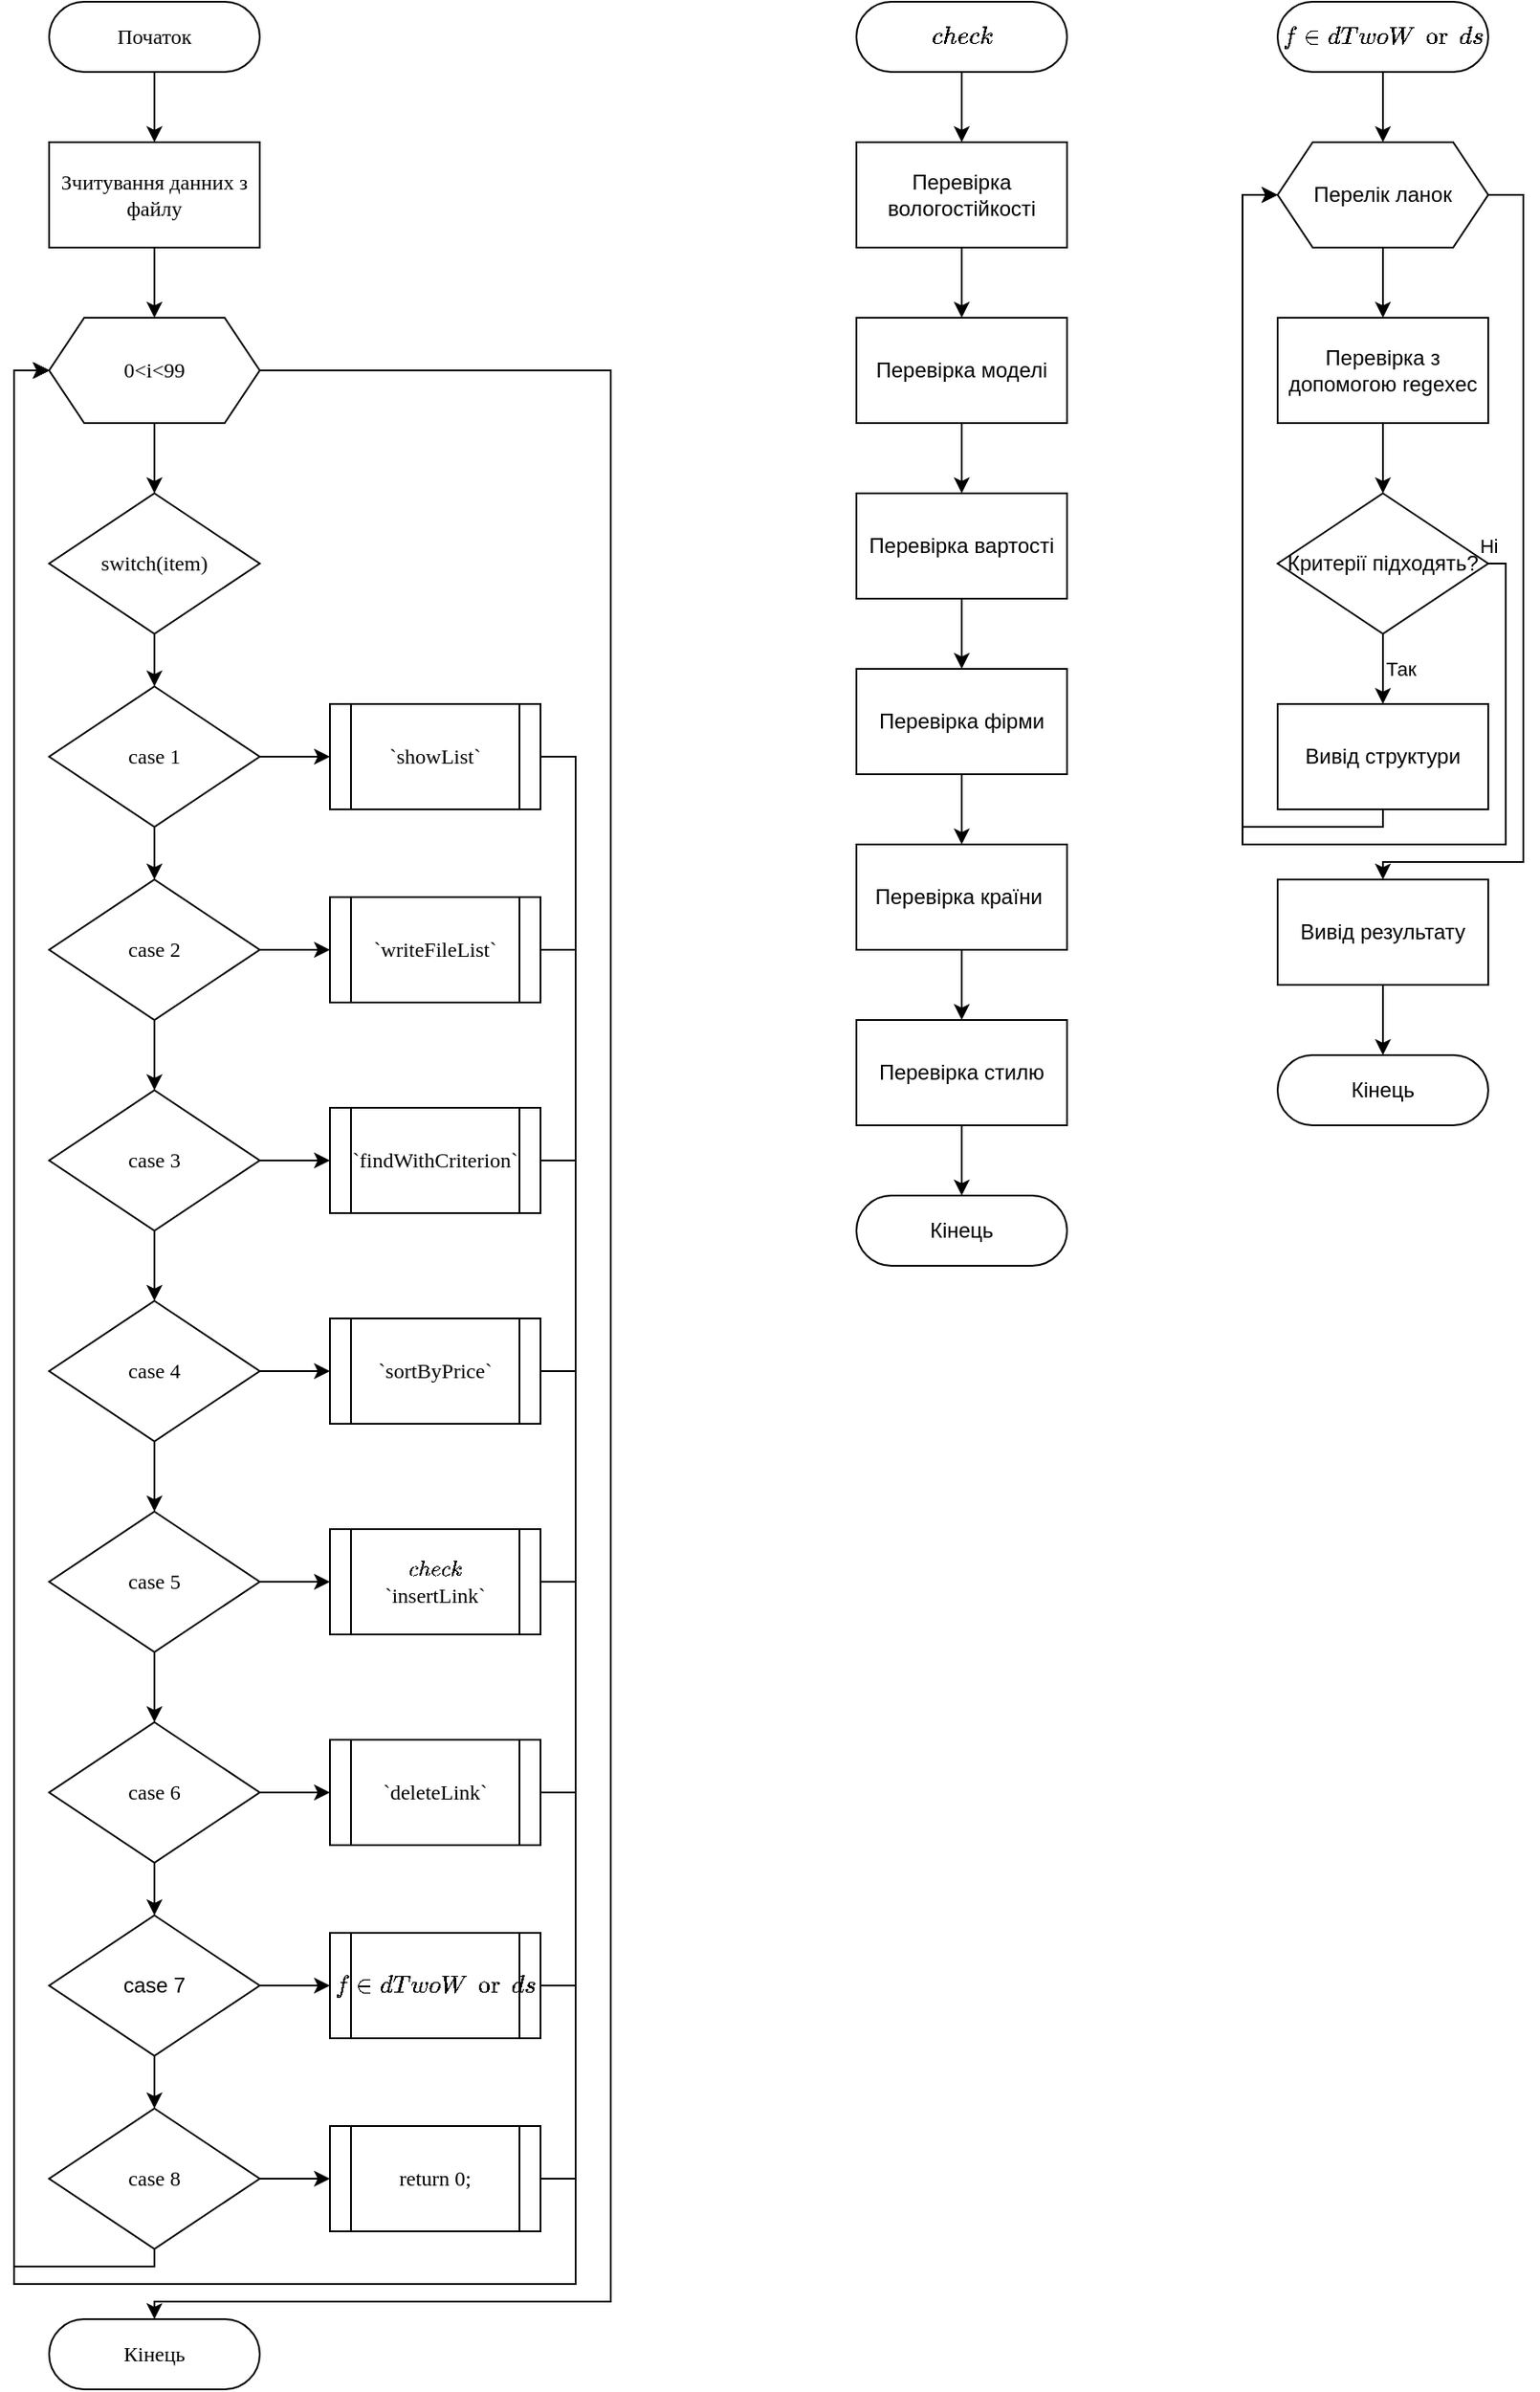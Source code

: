 <mxfile version="14.4.3" type="device"><diagram id="C5RBs43oDa-KdzZeNtuy" name="Page-1"><mxGraphModel dx="541" dy="1004" grid="1" gridSize="10" guides="1" tooltips="1" connect="1" arrows="1" fold="1" page="1" pageScale="1" pageWidth="827" pageHeight="1169" math="0" shadow="0"><root><mxCell id="WIyWlLk6GJQsqaUBKTNV-0"/><mxCell id="WIyWlLk6GJQsqaUBKTNV-1" parent="WIyWlLk6GJQsqaUBKTNV-0"/><mxCell id="tqLFHj8vw-Yl2E_FXZUq-0" value="" style="edgeStyle=orthogonalEdgeStyle;rounded=0;orthogonalLoop=1;jettySize=auto;html=1;fontFamily=Times New Roman;fontSize=12;labelBackgroundColor=#ffffff;" edge="1" source="tqLFHj8vw-Yl2E_FXZUq-1" target="tqLFHj8vw-Yl2E_FXZUq-5" parent="WIyWlLk6GJQsqaUBKTNV-1"><mxGeometry relative="1" as="geometry"/></mxCell><mxCell id="tqLFHj8vw-Yl2E_FXZUq-1" value="Початок" style="rounded=1;whiteSpace=wrap;html=1;arcSize=50;fontFamily=Times New Roman;fontSize=12;labelBackgroundColor=#ffffff;" vertex="1" parent="WIyWlLk6GJQsqaUBKTNV-1"><mxGeometry x="60" y="40" width="120" height="40" as="geometry"/></mxCell><mxCell id="tqLFHj8vw-Yl2E_FXZUq-2" value="" style="edgeStyle=orthogonalEdgeStyle;rounded=0;orthogonalLoop=1;jettySize=auto;html=1;fontFamily=Times New Roman;fontSize=12;labelBackgroundColor=#ffffff;" edge="1" source="tqLFHj8vw-Yl2E_FXZUq-3" target="tqLFHj8vw-Yl2E_FXZUq-8" parent="WIyWlLk6GJQsqaUBKTNV-1"><mxGeometry relative="1" as="geometry"/></mxCell><mxCell id="tqLFHj8vw-Yl2E_FXZUq-3" value="switch(item)" style="rhombus;whiteSpace=wrap;html=1;fontFamily=Times New Roman;fontSize=12;labelBackgroundColor=#ffffff;" vertex="1" parent="WIyWlLk6GJQsqaUBKTNV-1"><mxGeometry x="60" y="320" width="120" height="80" as="geometry"/></mxCell><mxCell id="tqLFHj8vw-Yl2E_FXZUq-4" value="" style="edgeStyle=orthogonalEdgeStyle;rounded=0;orthogonalLoop=1;jettySize=auto;html=1;fontFamily=Times New Roman;fontSize=12;labelBackgroundColor=#ffffff;" edge="1" source="tqLFHj8vw-Yl2E_FXZUq-5" target="tqLFHj8vw-Yl2E_FXZUq-30" parent="WIyWlLk6GJQsqaUBKTNV-1"><mxGeometry relative="1" as="geometry"/></mxCell><mxCell id="tqLFHj8vw-Yl2E_FXZUq-5" value="Зчитування данних з файлу" style="rounded=0;whiteSpace=wrap;html=1;fontFamily=Times New Roman;fontSize=12;labelBackgroundColor=#ffffff;" vertex="1" parent="WIyWlLk6GJQsqaUBKTNV-1"><mxGeometry x="60" y="120" width="120" height="60" as="geometry"/></mxCell><mxCell id="tqLFHj8vw-Yl2E_FXZUq-6" value="" style="edgeStyle=orthogonalEdgeStyle;rounded=0;orthogonalLoop=1;jettySize=auto;html=1;fontFamily=Times New Roman;fontSize=12;labelBackgroundColor=#ffffff;" edge="1" source="tqLFHj8vw-Yl2E_FXZUq-8" target="tqLFHj8vw-Yl2E_FXZUq-32" parent="WIyWlLk6GJQsqaUBKTNV-1"><mxGeometry relative="1" as="geometry"/></mxCell><mxCell id="tqLFHj8vw-Yl2E_FXZUq-7" value="" style="edgeStyle=orthogonalEdgeStyle;rounded=0;orthogonalLoop=1;jettySize=auto;html=1;fontFamily=Times New Roman;fontSize=12;labelBackgroundColor=#ffffff;" edge="1" source="tqLFHj8vw-Yl2E_FXZUq-8" target="tqLFHj8vw-Yl2E_FXZUq-11" parent="WIyWlLk6GJQsqaUBKTNV-1"><mxGeometry relative="1" as="geometry"/></mxCell><mxCell id="tqLFHj8vw-Yl2E_FXZUq-8" value="case 1" style="rhombus;whiteSpace=wrap;html=1;fontFamily=Times New Roman;fontSize=12;labelBackgroundColor=#ffffff;" vertex="1" parent="WIyWlLk6GJQsqaUBKTNV-1"><mxGeometry x="60" y="430" width="120" height="80" as="geometry"/></mxCell><mxCell id="tqLFHj8vw-Yl2E_FXZUq-9" value="" style="edgeStyle=orthogonalEdgeStyle;rounded=0;orthogonalLoop=1;jettySize=auto;html=1;fontFamily=Times New Roman;fontSize=12;labelBackgroundColor=#ffffff;" edge="1" source="tqLFHj8vw-Yl2E_FXZUq-11" target="tqLFHj8vw-Yl2E_FXZUq-34" parent="WIyWlLk6GJQsqaUBKTNV-1"><mxGeometry relative="1" as="geometry"/></mxCell><mxCell id="tqLFHj8vw-Yl2E_FXZUq-10" value="" style="edgeStyle=orthogonalEdgeStyle;rounded=0;orthogonalLoop=1;jettySize=auto;html=1;fontFamily=Times New Roman;fontSize=12;labelBackgroundColor=#ffffff;" edge="1" source="tqLFHj8vw-Yl2E_FXZUq-11" target="tqLFHj8vw-Yl2E_FXZUq-14" parent="WIyWlLk6GJQsqaUBKTNV-1"><mxGeometry relative="1" as="geometry"/></mxCell><mxCell id="tqLFHj8vw-Yl2E_FXZUq-11" value="&lt;span style=&quot;font-size: 12px; font-style: normal; font-weight: 400; letter-spacing: normal; text-align: center; text-indent: 0px; text-transform: none; word-spacing: 0px; display: inline; float: none;&quot;&gt;case 2&lt;/span&gt;" style="rhombus;whiteSpace=wrap;html=1;fontFamily=Times New Roman;fontSize=12;labelBackgroundColor=#ffffff;" vertex="1" parent="WIyWlLk6GJQsqaUBKTNV-1"><mxGeometry x="60" y="540" width="120" height="80" as="geometry"/></mxCell><mxCell id="tqLFHj8vw-Yl2E_FXZUq-12" value="" style="edgeStyle=orthogonalEdgeStyle;rounded=0;orthogonalLoop=1;jettySize=auto;html=1;fontFamily=Times New Roman;fontSize=12;labelBackgroundColor=#ffffff;" edge="1" source="tqLFHj8vw-Yl2E_FXZUq-14" target="tqLFHj8vw-Yl2E_FXZUq-36" parent="WIyWlLk6GJQsqaUBKTNV-1"><mxGeometry relative="1" as="geometry"/></mxCell><mxCell id="tqLFHj8vw-Yl2E_FXZUq-13" value="" style="edgeStyle=orthogonalEdgeStyle;rounded=0;orthogonalLoop=1;jettySize=auto;html=1;fontFamily=Times New Roman;fontSize=12;labelBackgroundColor=#ffffff;" edge="1" source="tqLFHj8vw-Yl2E_FXZUq-14" target="tqLFHj8vw-Yl2E_FXZUq-17" parent="WIyWlLk6GJQsqaUBKTNV-1"><mxGeometry relative="1" as="geometry"/></mxCell><mxCell id="tqLFHj8vw-Yl2E_FXZUq-14" value="&lt;span style=&quot;font-size: 12px; font-style: normal; font-weight: 400; letter-spacing: normal; text-align: center; text-indent: 0px; text-transform: none; word-spacing: 0px; display: inline; float: none;&quot;&gt;case 3&lt;/span&gt;" style="rhombus;whiteSpace=wrap;html=1;fontFamily=Times New Roman;fontSize=12;labelBackgroundColor=#ffffff;" vertex="1" parent="WIyWlLk6GJQsqaUBKTNV-1"><mxGeometry x="60" y="660" width="120" height="80" as="geometry"/></mxCell><mxCell id="tqLFHj8vw-Yl2E_FXZUq-15" value="" style="edgeStyle=orthogonalEdgeStyle;rounded=0;orthogonalLoop=1;jettySize=auto;html=1;fontFamily=Times New Roman;fontSize=12;labelBackgroundColor=#ffffff;" edge="1" source="tqLFHj8vw-Yl2E_FXZUq-17" target="tqLFHj8vw-Yl2E_FXZUq-38" parent="WIyWlLk6GJQsqaUBKTNV-1"><mxGeometry relative="1" as="geometry"/></mxCell><mxCell id="tqLFHj8vw-Yl2E_FXZUq-16" value="" style="edgeStyle=orthogonalEdgeStyle;rounded=0;orthogonalLoop=1;jettySize=auto;html=1;fontFamily=Times New Roman;fontSize=12;labelBackgroundColor=#ffffff;" edge="1" source="tqLFHj8vw-Yl2E_FXZUq-17" target="tqLFHj8vw-Yl2E_FXZUq-20" parent="WIyWlLk6GJQsqaUBKTNV-1"><mxGeometry relative="1" as="geometry"/></mxCell><mxCell id="tqLFHj8vw-Yl2E_FXZUq-17" value="case 4" style="rhombus;whiteSpace=wrap;html=1;fontFamily=Times New Roman;fontSize=12;labelBackgroundColor=#ffffff;" vertex="1" parent="WIyWlLk6GJQsqaUBKTNV-1"><mxGeometry x="60" y="780" width="120" height="80" as="geometry"/></mxCell><mxCell id="tqLFHj8vw-Yl2E_FXZUq-18" value="" style="edgeStyle=orthogonalEdgeStyle;rounded=0;orthogonalLoop=1;jettySize=auto;html=1;fontFamily=Times New Roman;fontSize=12;labelBackgroundColor=#ffffff;" edge="1" source="tqLFHj8vw-Yl2E_FXZUq-20" target="tqLFHj8vw-Yl2E_FXZUq-40" parent="WIyWlLk6GJQsqaUBKTNV-1"><mxGeometry relative="1" as="geometry"/></mxCell><mxCell id="tqLFHj8vw-Yl2E_FXZUq-19" value="" style="edgeStyle=orthogonalEdgeStyle;rounded=0;orthogonalLoop=1;jettySize=auto;html=1;fontFamily=Times New Roman;fontSize=12;labelBackgroundColor=#ffffff;" edge="1" source="tqLFHj8vw-Yl2E_FXZUq-20" target="tqLFHj8vw-Yl2E_FXZUq-23" parent="WIyWlLk6GJQsqaUBKTNV-1"><mxGeometry relative="1" as="geometry"/></mxCell><mxCell id="tqLFHj8vw-Yl2E_FXZUq-20" value="case 5" style="rhombus;whiteSpace=wrap;html=1;fontFamily=Times New Roman;fontSize=12;labelBackgroundColor=#ffffff;" vertex="1" parent="WIyWlLk6GJQsqaUBKTNV-1"><mxGeometry x="60" y="900" width="120" height="80" as="geometry"/></mxCell><mxCell id="tqLFHj8vw-Yl2E_FXZUq-21" value="" style="edgeStyle=orthogonalEdgeStyle;rounded=0;orthogonalLoop=1;jettySize=auto;html=1;fontFamily=Times New Roman;fontSize=12;labelBackgroundColor=#ffffff;" edge="1" source="tqLFHj8vw-Yl2E_FXZUq-23" target="tqLFHj8vw-Yl2E_FXZUq-42" parent="WIyWlLk6GJQsqaUBKTNV-1"><mxGeometry relative="1" as="geometry"/></mxCell><mxCell id="tqLFHj8vw-Yl2E_FXZUq-46" value="" style="edgeStyle=orthogonalEdgeStyle;rounded=0;orthogonalLoop=1;jettySize=auto;html=1;" edge="1" parent="WIyWlLk6GJQsqaUBKTNV-1" source="tqLFHj8vw-Yl2E_FXZUq-23" target="tqLFHj8vw-Yl2E_FXZUq-45"><mxGeometry relative="1" as="geometry"/></mxCell><mxCell id="tqLFHj8vw-Yl2E_FXZUq-23" value="case 6" style="rhombus;whiteSpace=wrap;html=1;fontFamily=Times New Roman;fontSize=12;labelBackgroundColor=#ffffff;" vertex="1" parent="WIyWlLk6GJQsqaUBKTNV-1"><mxGeometry x="60" y="1020" width="120" height="80" as="geometry"/></mxCell><mxCell id="tqLFHj8vw-Yl2E_FXZUq-24" value="" style="edgeStyle=orthogonalEdgeStyle;rounded=0;orthogonalLoop=1;jettySize=auto;html=1;fontFamily=Times New Roman;fontSize=12;labelBackgroundColor=#ffffff;" edge="1" source="tqLFHj8vw-Yl2E_FXZUq-26" target="tqLFHj8vw-Yl2E_FXZUq-44" parent="WIyWlLk6GJQsqaUBKTNV-1"><mxGeometry relative="1" as="geometry"/></mxCell><mxCell id="tqLFHj8vw-Yl2E_FXZUq-25" style="edgeStyle=orthogonalEdgeStyle;rounded=0;orthogonalLoop=1;jettySize=auto;html=1;exitX=0.5;exitY=1;exitDx=0;exitDy=0;entryX=0;entryY=0.5;entryDx=0;entryDy=0;fontFamily=Times New Roman;fontSize=12;labelBackgroundColor=#ffffff;" edge="1" source="tqLFHj8vw-Yl2E_FXZUq-26" target="tqLFHj8vw-Yl2E_FXZUq-30" parent="WIyWlLk6GJQsqaUBKTNV-1"><mxGeometry relative="1" as="geometry"><Array as="points"><mxPoint x="120" y="1330"/><mxPoint x="40" y="1330"/><mxPoint x="40" y="250"/></Array></mxGeometry></mxCell><mxCell id="tqLFHj8vw-Yl2E_FXZUq-26" value="case 8" style="rhombus;whiteSpace=wrap;html=1;fontFamily=Times New Roman;fontSize=12;labelBackgroundColor=#ffffff;" vertex="1" parent="WIyWlLk6GJQsqaUBKTNV-1"><mxGeometry x="60" y="1240" width="120" height="80" as="geometry"/></mxCell><mxCell id="tqLFHj8vw-Yl2E_FXZUq-27" value="Кінець" style="rounded=1;whiteSpace=wrap;html=1;arcSize=50;fontFamily=Times New Roman;fontSize=12;labelBackgroundColor=#ffffff;" vertex="1" parent="WIyWlLk6GJQsqaUBKTNV-1"><mxGeometry x="60" y="1360" width="120" height="40" as="geometry"/></mxCell><mxCell id="tqLFHj8vw-Yl2E_FXZUq-28" value="" style="edgeStyle=orthogonalEdgeStyle;rounded=0;orthogonalLoop=1;jettySize=auto;html=1;fontFamily=Times New Roman;fontSize=12;labelBackgroundColor=#ffffff;" edge="1" source="tqLFHj8vw-Yl2E_FXZUq-30" target="tqLFHj8vw-Yl2E_FXZUq-3" parent="WIyWlLk6GJQsqaUBKTNV-1"><mxGeometry relative="1" as="geometry"/></mxCell><mxCell id="tqLFHj8vw-Yl2E_FXZUq-29" style="edgeStyle=orthogonalEdgeStyle;rounded=0;orthogonalLoop=1;jettySize=auto;html=1;exitX=1;exitY=0.5;exitDx=0;exitDy=0;fontFamily=Times New Roman;fontSize=12;labelBackgroundColor=#ffffff;" edge="1" source="tqLFHj8vw-Yl2E_FXZUq-30" target="tqLFHj8vw-Yl2E_FXZUq-27" parent="WIyWlLk6GJQsqaUBKTNV-1"><mxGeometry relative="1" as="geometry"><Array as="points"><mxPoint x="380" y="250"/><mxPoint x="380" y="1350"/><mxPoint x="120" y="1350"/></Array></mxGeometry></mxCell><mxCell id="tqLFHj8vw-Yl2E_FXZUq-30" value="0&amp;lt;i&amp;lt;99" style="shape=hexagon;perimeter=hexagonPerimeter2;whiteSpace=wrap;html=1;fixedSize=1;fontFamily=Times New Roman;fontSize=12;labelBackgroundColor=#ffffff;" vertex="1" parent="WIyWlLk6GJQsqaUBKTNV-1"><mxGeometry x="60" y="220" width="120" height="60" as="geometry"/></mxCell><mxCell id="tqLFHj8vw-Yl2E_FXZUq-31" style="edgeStyle=orthogonalEdgeStyle;rounded=0;orthogonalLoop=1;jettySize=auto;html=1;entryX=0;entryY=0.5;entryDx=0;entryDy=0;fontFamily=Times New Roman;fontSize=12;labelBackgroundColor=#ffffff;" edge="1" source="tqLFHj8vw-Yl2E_FXZUq-32" target="tqLFHj8vw-Yl2E_FXZUq-30" parent="WIyWlLk6GJQsqaUBKTNV-1"><mxGeometry relative="1" as="geometry"><Array as="points"><mxPoint x="360" y="470"/><mxPoint x="360" y="1340"/><mxPoint x="40" y="1340"/><mxPoint x="40" y="250"/></Array></mxGeometry></mxCell><mxCell id="tqLFHj8vw-Yl2E_FXZUq-32" value="`&lt;span style=&quot;font-size: 12px;&quot;&gt;showList&lt;/span&gt;`" style="shape=process;whiteSpace=wrap;html=1;backgroundOutline=1;fontFamily=Times New Roman;fontSize=12;labelBackgroundColor=#ffffff;" vertex="1" parent="WIyWlLk6GJQsqaUBKTNV-1"><mxGeometry x="220" y="440" width="120" height="60" as="geometry"/></mxCell><mxCell id="tqLFHj8vw-Yl2E_FXZUq-33" style="edgeStyle=orthogonalEdgeStyle;rounded=0;orthogonalLoop=1;jettySize=auto;html=1;fontFamily=Times New Roman;fontSize=12;labelBackgroundColor=#ffffff;" edge="1" source="tqLFHj8vw-Yl2E_FXZUq-34" parent="WIyWlLk6GJQsqaUBKTNV-1"><mxGeometry relative="1" as="geometry"><mxPoint x="60" y="250" as="targetPoint"/><Array as="points"><mxPoint x="360" y="580"/><mxPoint x="360" y="1340"/><mxPoint x="40" y="1340"/><mxPoint x="40" y="250"/></Array></mxGeometry></mxCell><mxCell id="tqLFHj8vw-Yl2E_FXZUq-34" value="`&lt;span style=&quot;font-size: 12px;&quot;&gt;writeFileList&lt;/span&gt;`" style="shape=process;whiteSpace=wrap;html=1;backgroundOutline=1;fontFamily=Times New Roman;fontSize=12;labelBackgroundColor=#ffffff;" vertex="1" parent="WIyWlLk6GJQsqaUBKTNV-1"><mxGeometry x="220" y="550" width="120" height="60" as="geometry"/></mxCell><mxCell id="tqLFHj8vw-Yl2E_FXZUq-35" style="edgeStyle=orthogonalEdgeStyle;rounded=0;orthogonalLoop=1;jettySize=auto;html=1;exitX=1;exitY=0.5;exitDx=0;exitDy=0;fontFamily=Times New Roman;fontSize=12;labelBackgroundColor=#ffffff;" edge="1" source="tqLFHj8vw-Yl2E_FXZUq-36" parent="WIyWlLk6GJQsqaUBKTNV-1"><mxGeometry relative="1" as="geometry"><mxPoint x="60" y="250" as="targetPoint"/><Array as="points"><mxPoint x="360" y="700"/><mxPoint x="360" y="1340"/><mxPoint x="40" y="1340"/><mxPoint x="40" y="250"/></Array></mxGeometry></mxCell><mxCell id="tqLFHj8vw-Yl2E_FXZUq-36" value="`&lt;span style=&quot;font-size: 12px;&quot;&gt;findWithCriterion&lt;/span&gt;`" style="shape=process;whiteSpace=wrap;html=1;backgroundOutline=1;fontFamily=Times New Roman;fontSize=12;labelBackgroundColor=#ffffff;" vertex="1" parent="WIyWlLk6GJQsqaUBKTNV-1"><mxGeometry x="220" y="670" width="120" height="60" as="geometry"/></mxCell><mxCell id="tqLFHj8vw-Yl2E_FXZUq-37" style="edgeStyle=orthogonalEdgeStyle;rounded=0;orthogonalLoop=1;jettySize=auto;html=1;exitX=1;exitY=0.5;exitDx=0;exitDy=0;entryX=0;entryY=0.5;entryDx=0;entryDy=0;fontFamily=Times New Roman;fontSize=12;labelBackgroundColor=#ffffff;" edge="1" source="tqLFHj8vw-Yl2E_FXZUq-38" target="tqLFHj8vw-Yl2E_FXZUq-30" parent="WIyWlLk6GJQsqaUBKTNV-1"><mxGeometry relative="1" as="geometry"><Array as="points"><mxPoint x="360" y="820"/><mxPoint x="360" y="1340"/><mxPoint x="40" y="1340"/><mxPoint x="40" y="250"/></Array></mxGeometry></mxCell><mxCell id="tqLFHj8vw-Yl2E_FXZUq-38" value="`&lt;span style=&quot;font-size: 12px;&quot;&gt;sortByPrice&lt;/span&gt;`" style="shape=process;whiteSpace=wrap;html=1;backgroundOutline=1;fontFamily=Times New Roman;fontSize=12;labelBackgroundColor=#ffffff;" vertex="1" parent="WIyWlLk6GJQsqaUBKTNV-1"><mxGeometry x="220" y="790" width="120" height="60" as="geometry"/></mxCell><mxCell id="tqLFHj8vw-Yl2E_FXZUq-39" style="edgeStyle=orthogonalEdgeStyle;rounded=0;orthogonalLoop=1;jettySize=auto;html=1;exitX=1;exitY=0.5;exitDx=0;exitDy=0;fontFamily=Times New Roman;fontSize=12;labelBackgroundColor=#ffffff;" edge="1" source="tqLFHj8vw-Yl2E_FXZUq-40" parent="WIyWlLk6GJQsqaUBKTNV-1"><mxGeometry relative="1" as="geometry"><mxPoint x="60" y="250" as="targetPoint"/><Array as="points"><mxPoint x="360" y="940"/><mxPoint x="360" y="1340"/><mxPoint x="40" y="1340"/><mxPoint x="40" y="250"/></Array></mxGeometry></mxCell><mxCell id="tqLFHj8vw-Yl2E_FXZUq-40" value="`check`&lt;br&gt;`&lt;span style=&quot;font-size: 12px&quot;&gt;insertLink&lt;/span&gt;`" style="shape=process;whiteSpace=wrap;html=1;backgroundOutline=1;fontFamily=Times New Roman;fontSize=12;labelBackgroundColor=#ffffff;" vertex="1" parent="WIyWlLk6GJQsqaUBKTNV-1"><mxGeometry x="220" y="910" width="120" height="60" as="geometry"/></mxCell><mxCell id="tqLFHj8vw-Yl2E_FXZUq-41" style="edgeStyle=orthogonalEdgeStyle;rounded=0;orthogonalLoop=1;jettySize=auto;html=1;exitX=1;exitY=0.5;exitDx=0;exitDy=0;fontFamily=Times New Roman;fontSize=12;labelBackgroundColor=#ffffff;" edge="1" source="tqLFHj8vw-Yl2E_FXZUq-42" parent="WIyWlLk6GJQsqaUBKTNV-1"><mxGeometry relative="1" as="geometry"><mxPoint x="60" y="250" as="targetPoint"/><Array as="points"><mxPoint x="360" y="1060"/><mxPoint x="360" y="1340"/><mxPoint x="40" y="1340"/><mxPoint x="40" y="250"/></Array></mxGeometry></mxCell><mxCell id="tqLFHj8vw-Yl2E_FXZUq-42" value="`&lt;span style=&quot;font-size: 12px;&quot;&gt;deleteLink&lt;/span&gt;`" style="shape=process;whiteSpace=wrap;html=1;backgroundOutline=1;fontFamily=Times New Roman;fontSize=12;labelBackgroundColor=#ffffff;" vertex="1" parent="WIyWlLk6GJQsqaUBKTNV-1"><mxGeometry x="220" y="1030" width="120" height="60" as="geometry"/></mxCell><mxCell id="tqLFHj8vw-Yl2E_FXZUq-43" style="edgeStyle=orthogonalEdgeStyle;rounded=0;orthogonalLoop=1;jettySize=auto;html=1;exitX=1;exitY=0.5;exitDx=0;exitDy=0;fontFamily=Times New Roman;fontSize=12;labelBackgroundColor=#ffffff;" edge="1" source="tqLFHj8vw-Yl2E_FXZUq-44" parent="WIyWlLk6GJQsqaUBKTNV-1"><mxGeometry relative="1" as="geometry"><mxPoint x="60" y="250" as="targetPoint"/><Array as="points"><mxPoint x="360" y="1280"/><mxPoint x="360" y="1340"/><mxPoint x="40" y="1340"/><mxPoint x="40" y="250"/></Array></mxGeometry></mxCell><mxCell id="tqLFHj8vw-Yl2E_FXZUq-44" value="&lt;span class=&quot;pl-k&quot; style=&quot;box-sizing: border-box; font-size: 12px;&quot;&gt;return&lt;/span&gt;&lt;span style=&quot;font-size: 12px;&quot;&gt; &lt;/span&gt;&lt;span class=&quot;pl-c1&quot; style=&quot;box-sizing: border-box; font-size: 12px;&quot;&gt;0&lt;/span&gt;&lt;span style=&quot;font-size: 12px;&quot;&gt;;&lt;/span&gt;" style="shape=process;whiteSpace=wrap;html=1;backgroundOutline=1;fontFamily=Times New Roman;fontSize=12;labelBackgroundColor=#ffffff;" vertex="1" parent="WIyWlLk6GJQsqaUBKTNV-1"><mxGeometry x="220" y="1250" width="120" height="60" as="geometry"/></mxCell><mxCell id="tqLFHj8vw-Yl2E_FXZUq-47" value="" style="edgeStyle=orthogonalEdgeStyle;rounded=0;orthogonalLoop=1;jettySize=auto;html=1;" edge="1" parent="WIyWlLk6GJQsqaUBKTNV-1" source="tqLFHj8vw-Yl2E_FXZUq-45" target="tqLFHj8vw-Yl2E_FXZUq-26"><mxGeometry relative="1" as="geometry"/></mxCell><mxCell id="tqLFHj8vw-Yl2E_FXZUq-50" value="" style="edgeStyle=orthogonalEdgeStyle;rounded=0;orthogonalLoop=1;jettySize=auto;html=1;" edge="1" parent="WIyWlLk6GJQsqaUBKTNV-1" source="tqLFHj8vw-Yl2E_FXZUq-45" target="tqLFHj8vw-Yl2E_FXZUq-49"><mxGeometry relative="1" as="geometry"/></mxCell><mxCell id="tqLFHj8vw-Yl2E_FXZUq-45" value="case 7" style="rhombus;whiteSpace=wrap;html=1;" vertex="1" parent="WIyWlLk6GJQsqaUBKTNV-1"><mxGeometry x="60" y="1130" width="120" height="80" as="geometry"/></mxCell><mxCell id="tqLFHj8vw-Yl2E_FXZUq-51" style="edgeStyle=orthogonalEdgeStyle;rounded=0;orthogonalLoop=1;jettySize=auto;html=1;entryX=0;entryY=0.5;entryDx=0;entryDy=0;" edge="1" parent="WIyWlLk6GJQsqaUBKTNV-1" source="tqLFHj8vw-Yl2E_FXZUq-49" target="tqLFHj8vw-Yl2E_FXZUq-30"><mxGeometry relative="1" as="geometry"><Array as="points"><mxPoint x="360" y="1170"/><mxPoint x="360" y="1340"/><mxPoint x="40" y="1340"/><mxPoint x="40" y="250"/></Array></mxGeometry></mxCell><mxCell id="tqLFHj8vw-Yl2E_FXZUq-49" value="`findTwoWords`" style="shape=process;whiteSpace=wrap;html=1;backgroundOutline=1;" vertex="1" parent="WIyWlLk6GJQsqaUBKTNV-1"><mxGeometry x="220" y="1140" width="120" height="60" as="geometry"/></mxCell><mxCell id="tqLFHj8vw-Yl2E_FXZUq-60" value="" style="edgeStyle=orthogonalEdgeStyle;rounded=0;orthogonalLoop=1;jettySize=auto;html=1;" edge="1" parent="WIyWlLk6GJQsqaUBKTNV-1" source="tqLFHj8vw-Yl2E_FXZUq-52" target="tqLFHj8vw-Yl2E_FXZUq-53"><mxGeometry relative="1" as="geometry"/></mxCell><mxCell id="tqLFHj8vw-Yl2E_FXZUq-52" value="`check`" style="rounded=1;whiteSpace=wrap;html=1;arcSize=50;" vertex="1" parent="WIyWlLk6GJQsqaUBKTNV-1"><mxGeometry x="520" y="40" width="120" height="40" as="geometry"/></mxCell><mxCell id="tqLFHj8vw-Yl2E_FXZUq-61" value="" style="edgeStyle=orthogonalEdgeStyle;rounded=0;orthogonalLoop=1;jettySize=auto;html=1;" edge="1" parent="WIyWlLk6GJQsqaUBKTNV-1" source="tqLFHj8vw-Yl2E_FXZUq-53" target="tqLFHj8vw-Yl2E_FXZUq-54"><mxGeometry relative="1" as="geometry"/></mxCell><mxCell id="tqLFHj8vw-Yl2E_FXZUq-53" value="Перевірка вологостійкості" style="rounded=0;whiteSpace=wrap;html=1;" vertex="1" parent="WIyWlLk6GJQsqaUBKTNV-1"><mxGeometry x="520" y="120" width="120" height="60" as="geometry"/></mxCell><mxCell id="tqLFHj8vw-Yl2E_FXZUq-62" value="" style="edgeStyle=orthogonalEdgeStyle;rounded=0;orthogonalLoop=1;jettySize=auto;html=1;" edge="1" parent="WIyWlLk6GJQsqaUBKTNV-1" source="tqLFHj8vw-Yl2E_FXZUq-54" target="tqLFHj8vw-Yl2E_FXZUq-55"><mxGeometry relative="1" as="geometry"/></mxCell><mxCell id="tqLFHj8vw-Yl2E_FXZUq-54" value="Перевірка моделі" style="rounded=0;whiteSpace=wrap;html=1;" vertex="1" parent="WIyWlLk6GJQsqaUBKTNV-1"><mxGeometry x="520" y="220" width="120" height="60" as="geometry"/></mxCell><mxCell id="tqLFHj8vw-Yl2E_FXZUq-63" value="" style="edgeStyle=orthogonalEdgeStyle;rounded=0;orthogonalLoop=1;jettySize=auto;html=1;" edge="1" parent="WIyWlLk6GJQsqaUBKTNV-1" source="tqLFHj8vw-Yl2E_FXZUq-55" target="tqLFHj8vw-Yl2E_FXZUq-56"><mxGeometry relative="1" as="geometry"/></mxCell><mxCell id="tqLFHj8vw-Yl2E_FXZUq-55" value="Перевірка вартості" style="rounded=0;whiteSpace=wrap;html=1;" vertex="1" parent="WIyWlLk6GJQsqaUBKTNV-1"><mxGeometry x="520" y="320" width="120" height="60" as="geometry"/></mxCell><mxCell id="tqLFHj8vw-Yl2E_FXZUq-64" value="" style="edgeStyle=orthogonalEdgeStyle;rounded=0;orthogonalLoop=1;jettySize=auto;html=1;" edge="1" parent="WIyWlLk6GJQsqaUBKTNV-1" source="tqLFHj8vw-Yl2E_FXZUq-56" target="tqLFHj8vw-Yl2E_FXZUq-57"><mxGeometry relative="1" as="geometry"/></mxCell><mxCell id="tqLFHj8vw-Yl2E_FXZUq-56" value="Перевірка фірми" style="rounded=0;whiteSpace=wrap;html=1;" vertex="1" parent="WIyWlLk6GJQsqaUBKTNV-1"><mxGeometry x="520" y="420" width="120" height="60" as="geometry"/></mxCell><mxCell id="tqLFHj8vw-Yl2E_FXZUq-65" value="" style="edgeStyle=orthogonalEdgeStyle;rounded=0;orthogonalLoop=1;jettySize=auto;html=1;" edge="1" parent="WIyWlLk6GJQsqaUBKTNV-1" source="tqLFHj8vw-Yl2E_FXZUq-57" target="tqLFHj8vw-Yl2E_FXZUq-58"><mxGeometry relative="1" as="geometry"/></mxCell><mxCell id="tqLFHj8vw-Yl2E_FXZUq-57" value="Перевірка країни&amp;nbsp;" style="rounded=0;whiteSpace=wrap;html=1;" vertex="1" parent="WIyWlLk6GJQsqaUBKTNV-1"><mxGeometry x="520" y="520" width="120" height="60" as="geometry"/></mxCell><mxCell id="tqLFHj8vw-Yl2E_FXZUq-66" value="" style="edgeStyle=orthogonalEdgeStyle;rounded=0;orthogonalLoop=1;jettySize=auto;html=1;" edge="1" parent="WIyWlLk6GJQsqaUBKTNV-1" source="tqLFHj8vw-Yl2E_FXZUq-58" target="tqLFHj8vw-Yl2E_FXZUq-59"><mxGeometry relative="1" as="geometry"/></mxCell><mxCell id="tqLFHj8vw-Yl2E_FXZUq-58" value="Перевірка стилю" style="rounded=0;whiteSpace=wrap;html=1;" vertex="1" parent="WIyWlLk6GJQsqaUBKTNV-1"><mxGeometry x="520" y="620" width="120" height="60" as="geometry"/></mxCell><mxCell id="tqLFHj8vw-Yl2E_FXZUq-59" value="Кінець" style="rounded=1;whiteSpace=wrap;html=1;arcSize=50;" vertex="1" parent="WIyWlLk6GJQsqaUBKTNV-1"><mxGeometry x="520" y="720" width="120" height="40" as="geometry"/></mxCell><mxCell id="tqLFHj8vw-Yl2E_FXZUq-85" value="" style="edgeStyle=orthogonalEdgeStyle;rounded=0;orthogonalLoop=1;jettySize=auto;html=1;" edge="1" parent="WIyWlLk6GJQsqaUBKTNV-1" source="tqLFHj8vw-Yl2E_FXZUq-67" target="tqLFHj8vw-Yl2E_FXZUq-68"><mxGeometry relative="1" as="geometry"/></mxCell><mxCell id="tqLFHj8vw-Yl2E_FXZUq-67" value="&lt;span&gt;`findTwoWords`&lt;/span&gt;" style="rounded=1;whiteSpace=wrap;html=1;arcSize=50;" vertex="1" parent="WIyWlLk6GJQsqaUBKTNV-1"><mxGeometry x="760" y="40" width="120" height="40" as="geometry"/></mxCell><mxCell id="tqLFHj8vw-Yl2E_FXZUq-73" value="" style="edgeStyle=orthogonalEdgeStyle;rounded=0;orthogonalLoop=1;jettySize=auto;html=1;" edge="1" parent="WIyWlLk6GJQsqaUBKTNV-1" source="tqLFHj8vw-Yl2E_FXZUq-68" target="tqLFHj8vw-Yl2E_FXZUq-69"><mxGeometry relative="1" as="geometry"/></mxCell><mxCell id="tqLFHj8vw-Yl2E_FXZUq-82" style="edgeStyle=orthogonalEdgeStyle;rounded=0;orthogonalLoop=1;jettySize=auto;html=1;exitX=1;exitY=0.5;exitDx=0;exitDy=0;entryX=0.5;entryY=0;entryDx=0;entryDy=0;" edge="1" parent="WIyWlLk6GJQsqaUBKTNV-1" source="tqLFHj8vw-Yl2E_FXZUq-68" target="tqLFHj8vw-Yl2E_FXZUq-72"><mxGeometry relative="1" as="geometry"><Array as="points"><mxPoint x="900" y="150"/><mxPoint x="900" y="530"/><mxPoint x="820" y="530"/></Array></mxGeometry></mxCell><mxCell id="tqLFHj8vw-Yl2E_FXZUq-68" value="Перелік ланок" style="shape=hexagon;perimeter=hexagonPerimeter2;whiteSpace=wrap;html=1;fixedSize=1;" vertex="1" parent="WIyWlLk6GJQsqaUBKTNV-1"><mxGeometry x="760" y="120" width="120" height="60" as="geometry"/></mxCell><mxCell id="tqLFHj8vw-Yl2E_FXZUq-87" value="" style="edgeStyle=orthogonalEdgeStyle;rounded=0;orthogonalLoop=1;jettySize=auto;html=1;" edge="1" parent="WIyWlLk6GJQsqaUBKTNV-1" source="tqLFHj8vw-Yl2E_FXZUq-69" target="tqLFHj8vw-Yl2E_FXZUq-86"><mxGeometry relative="1" as="geometry"/></mxCell><mxCell id="tqLFHj8vw-Yl2E_FXZUq-69" value="Перевірка з допомогою regexec" style="rounded=0;whiteSpace=wrap;html=1;" vertex="1" parent="WIyWlLk6GJQsqaUBKTNV-1"><mxGeometry x="760" y="220" width="120" height="60" as="geometry"/></mxCell><mxCell id="tqLFHj8vw-Yl2E_FXZUq-81" style="edgeStyle=orthogonalEdgeStyle;rounded=0;orthogonalLoop=1;jettySize=auto;html=1;entryX=0;entryY=0.5;entryDx=0;entryDy=0;" edge="1" parent="WIyWlLk6GJQsqaUBKTNV-1" source="tqLFHj8vw-Yl2E_FXZUq-70" target="tqLFHj8vw-Yl2E_FXZUq-68"><mxGeometry relative="1" as="geometry"><Array as="points"><mxPoint x="820" y="510"/><mxPoint x="740" y="510"/><mxPoint x="740" y="150"/></Array></mxGeometry></mxCell><mxCell id="tqLFHj8vw-Yl2E_FXZUq-70" value="Вивід структури" style="rounded=0;whiteSpace=wrap;html=1;" vertex="1" parent="WIyWlLk6GJQsqaUBKTNV-1"><mxGeometry x="760" y="440" width="120" height="60" as="geometry"/></mxCell><mxCell id="tqLFHj8vw-Yl2E_FXZUq-71" value="Кінець" style="rounded=1;whiteSpace=wrap;html=1;arcSize=50;" vertex="1" parent="WIyWlLk6GJQsqaUBKTNV-1"><mxGeometry x="760" y="640" width="120" height="40" as="geometry"/></mxCell><mxCell id="tqLFHj8vw-Yl2E_FXZUq-83" style="edgeStyle=orthogonalEdgeStyle;rounded=0;orthogonalLoop=1;jettySize=auto;html=1;exitX=0.5;exitY=1;exitDx=0;exitDy=0;entryX=0.5;entryY=0;entryDx=0;entryDy=0;" edge="1" parent="WIyWlLk6GJQsqaUBKTNV-1" source="tqLFHj8vw-Yl2E_FXZUq-72" target="tqLFHj8vw-Yl2E_FXZUq-71"><mxGeometry relative="1" as="geometry"/></mxCell><mxCell id="tqLFHj8vw-Yl2E_FXZUq-72" value="Вивід результату" style="rounded=0;whiteSpace=wrap;html=1;" vertex="1" parent="WIyWlLk6GJQsqaUBKTNV-1"><mxGeometry x="760" y="540" width="120" height="60" as="geometry"/></mxCell><mxCell id="tqLFHj8vw-Yl2E_FXZUq-88" value="" style="edgeStyle=orthogonalEdgeStyle;rounded=0;orthogonalLoop=1;jettySize=auto;html=1;" edge="1" parent="WIyWlLk6GJQsqaUBKTNV-1" source="tqLFHj8vw-Yl2E_FXZUq-86" target="tqLFHj8vw-Yl2E_FXZUq-70"><mxGeometry relative="1" as="geometry"/></mxCell><mxCell id="tqLFHj8vw-Yl2E_FXZUq-90" value="Так" style="edgeLabel;html=1;align=center;verticalAlign=middle;resizable=0;points=[];" vertex="1" connectable="0" parent="tqLFHj8vw-Yl2E_FXZUq-88"><mxGeometry x="-0.7" relative="1" as="geometry"><mxPoint x="10" y="14" as="offset"/></mxGeometry></mxCell><mxCell id="tqLFHj8vw-Yl2E_FXZUq-89" style="edgeStyle=orthogonalEdgeStyle;rounded=0;orthogonalLoop=1;jettySize=auto;html=1;entryX=0;entryY=0.5;entryDx=0;entryDy=0;" edge="1" parent="WIyWlLk6GJQsqaUBKTNV-1" source="tqLFHj8vw-Yl2E_FXZUq-86" target="tqLFHj8vw-Yl2E_FXZUq-68"><mxGeometry relative="1" as="geometry"><Array as="points"><mxPoint x="890" y="360"/><mxPoint x="890" y="520"/><mxPoint x="740" y="520"/><mxPoint x="740" y="150"/></Array></mxGeometry></mxCell><mxCell id="tqLFHj8vw-Yl2E_FXZUq-91" value="Ні" style="edgeLabel;html=1;align=center;verticalAlign=middle;resizable=0;points=[];" vertex="1" connectable="0" parent="tqLFHj8vw-Yl2E_FXZUq-89"><mxGeometry x="-0.976" relative="1" as="geometry"><mxPoint x="-8.67" y="-10" as="offset"/></mxGeometry></mxCell><mxCell id="tqLFHj8vw-Yl2E_FXZUq-86" value="Критерії підходять?" style="rhombus;whiteSpace=wrap;html=1;" vertex="1" parent="WIyWlLk6GJQsqaUBKTNV-1"><mxGeometry x="760" y="320" width="120" height="80" as="geometry"/></mxCell></root></mxGraphModel></diagram></mxfile>